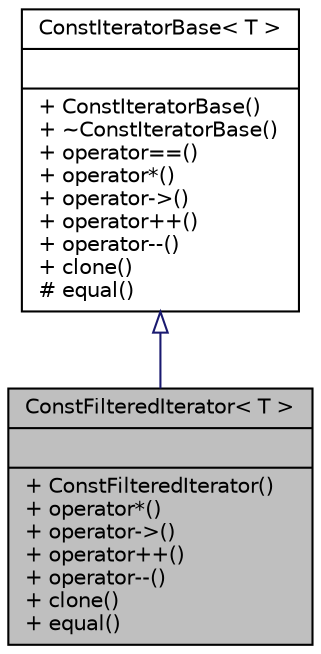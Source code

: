 digraph "ConstFilteredIterator&lt; T &gt;"
{
 // INTERACTIVE_SVG=YES
  edge [fontname="Helvetica",fontsize="10",labelfontname="Helvetica",labelfontsize="10"];
  node [fontname="Helvetica",fontsize="10",shape=record];
  Node2 [label="{ConstFilteredIterator\< T \>\n||+ ConstFilteredIterator()\l+ operator*()\l+ operator-\>()\l+ operator++()\l+ operator--()\l+ clone()\l+ equal()\l}",height=0.2,width=0.4,color="black", fillcolor="grey75", style="filled", fontcolor="black"];
  Node3 -> Node2 [dir="back",color="midnightblue",fontsize="10",style="solid",arrowtail="onormal",fontname="Helvetica"];
  Node3 [label="{ConstIteratorBase\< T \>\n||+ ConstIteratorBase()\l+ ~ConstIteratorBase()\l+ operator==()\l+ operator*()\l+ operator-\>()\l+ operator++()\l+ operator--()\l+ clone()\l# equal()\l}",height=0.2,width=0.4,color="black", fillcolor="white", style="filled",URL="$class_const_iterator_base.html"];
}
